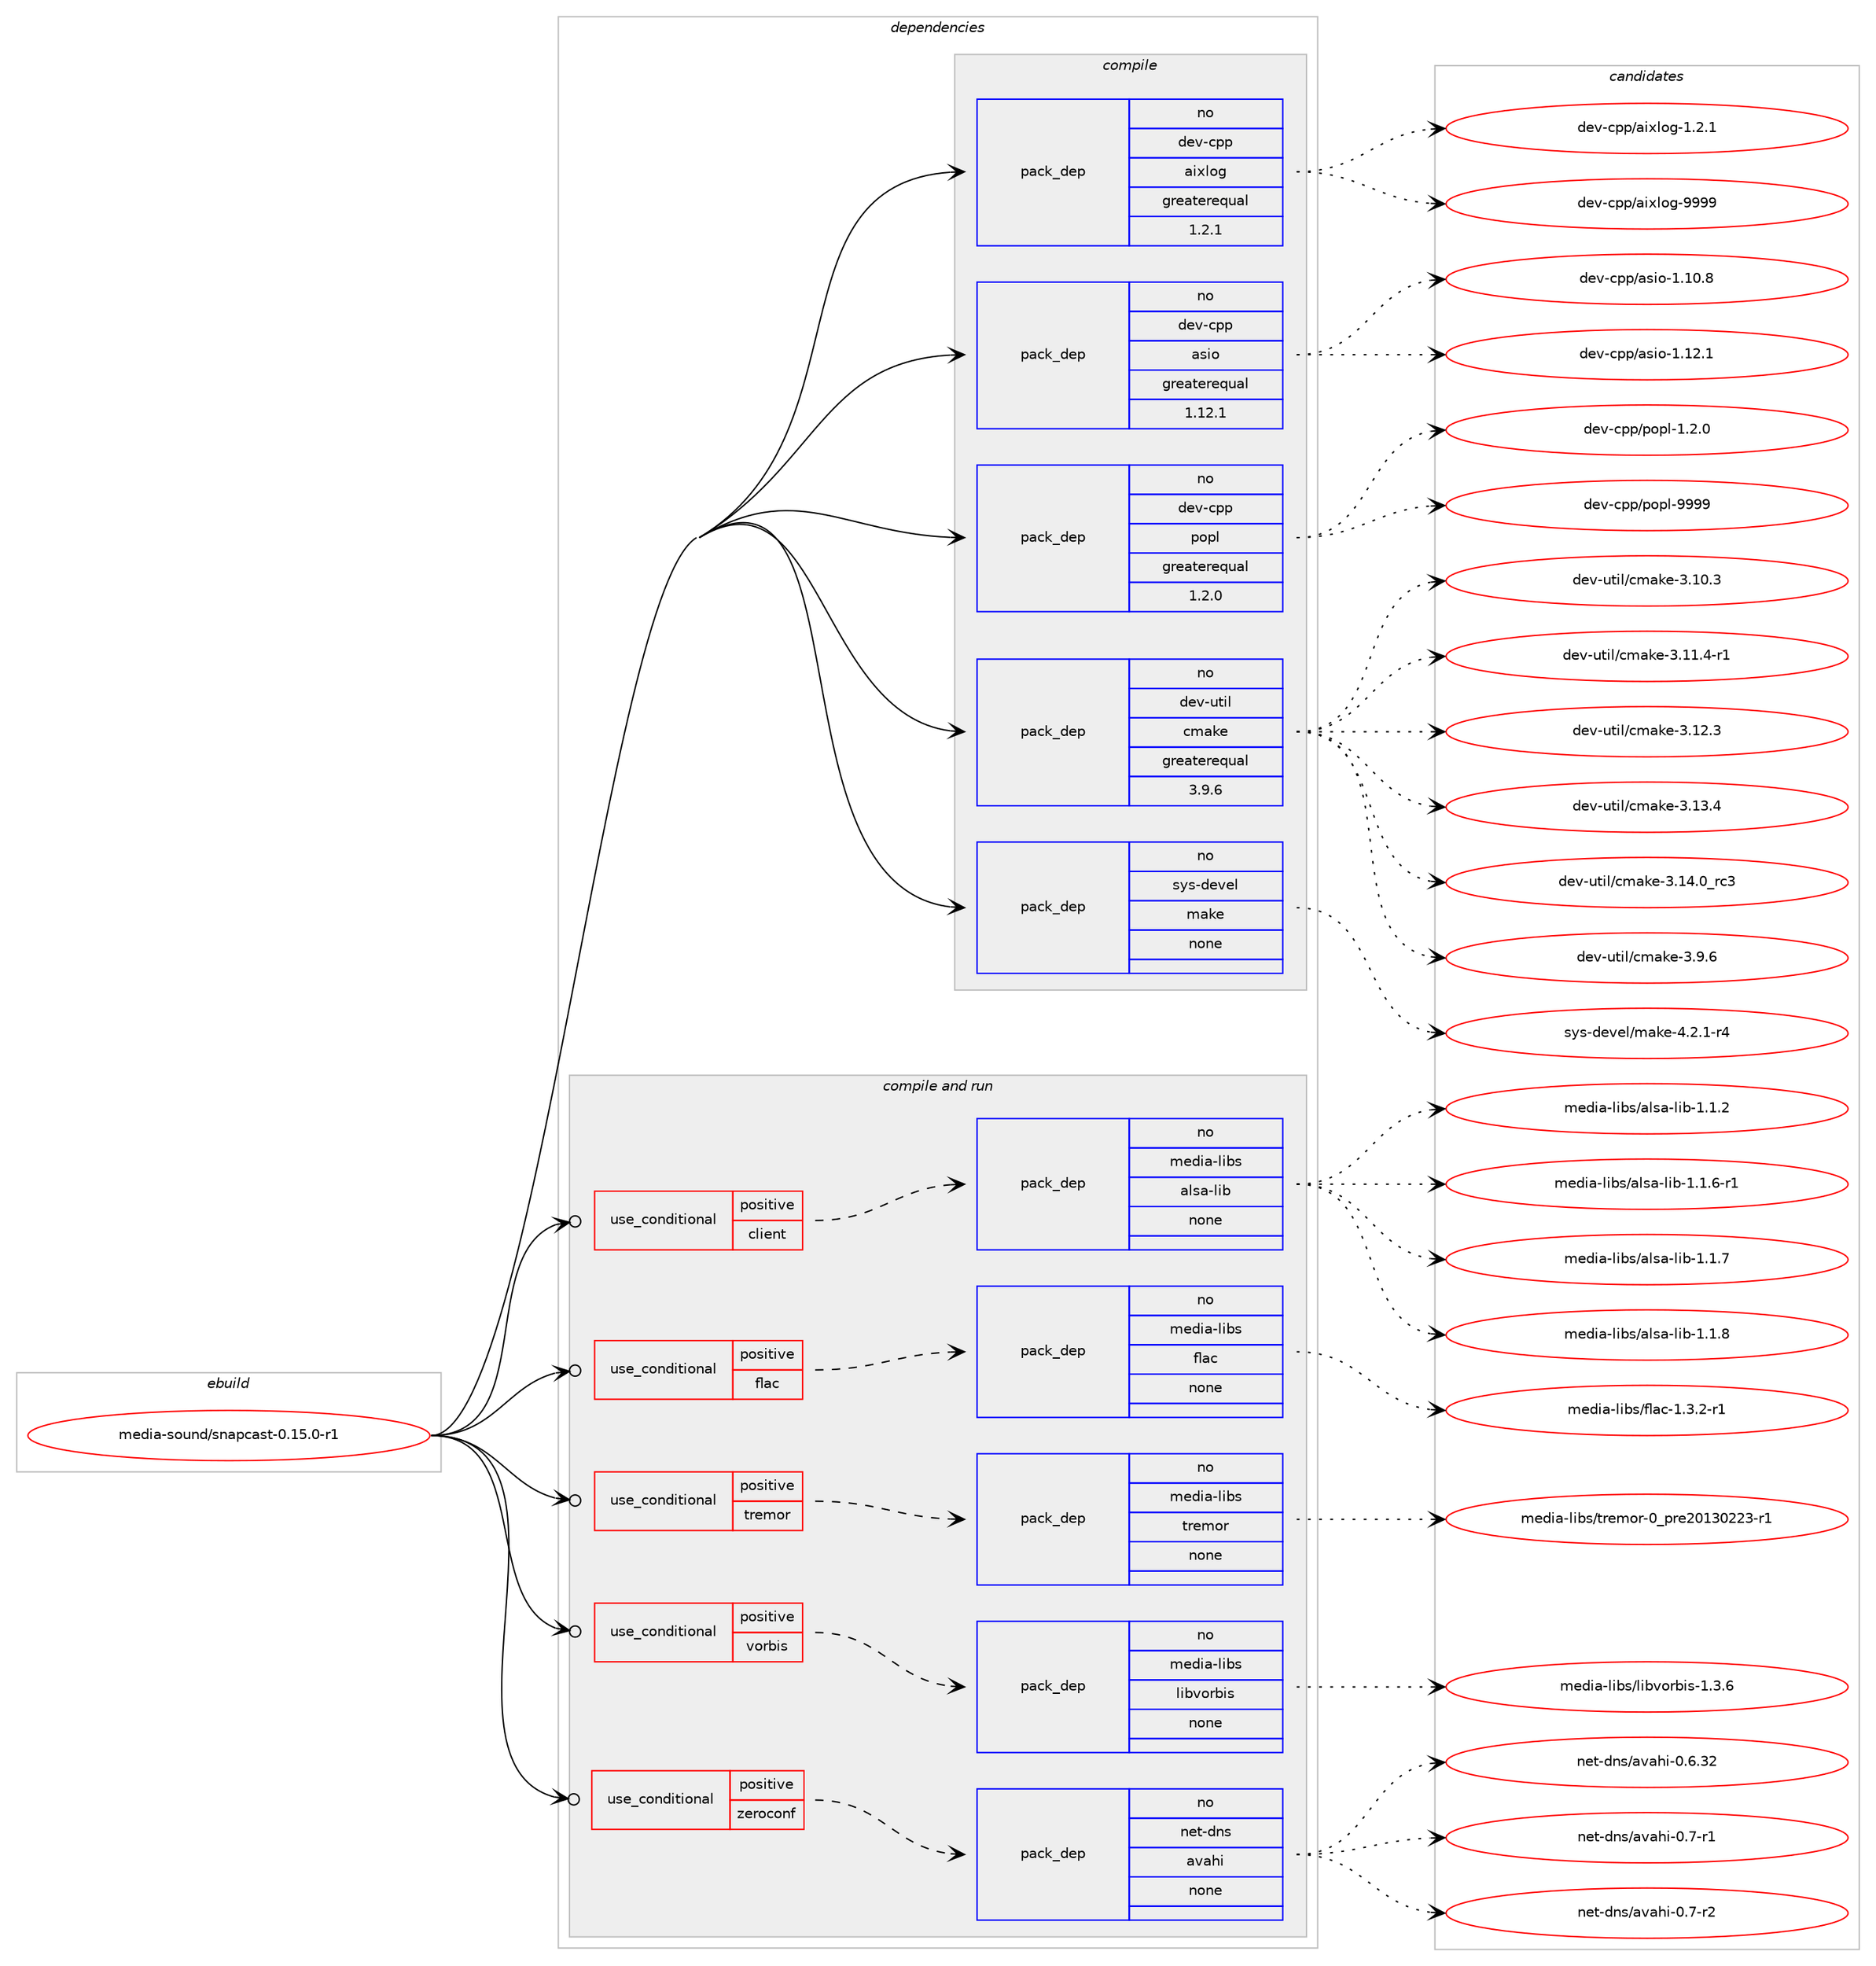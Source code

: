 digraph prolog {

# *************
# Graph options
# *************

newrank=true;
concentrate=true;
compound=true;
graph [rankdir=LR,fontname=Helvetica,fontsize=10,ranksep=1.5];#, ranksep=2.5, nodesep=0.2];
edge  [arrowhead=vee];
node  [fontname=Helvetica,fontsize=10];

# **********
# The ebuild
# **********

subgraph cluster_leftcol {
color=gray;
rank=same;
label=<<i>ebuild</i>>;
id [label="media-sound/snapcast-0.15.0-r1", color=red, width=4, href="../media-sound/snapcast-0.15.0-r1.svg"];
}

# ****************
# The dependencies
# ****************

subgraph cluster_midcol {
color=gray;
label=<<i>dependencies</i>>;
subgraph cluster_compile {
fillcolor="#eeeeee";
style=filled;
label=<<i>compile</i>>;
subgraph pack1165915 {
dependency1630436 [label=<<TABLE BORDER="0" CELLBORDER="1" CELLSPACING="0" CELLPADDING="4" WIDTH="220"><TR><TD ROWSPAN="6" CELLPADDING="30">pack_dep</TD></TR><TR><TD WIDTH="110">no</TD></TR><TR><TD>dev-cpp</TD></TR><TR><TD>aixlog</TD></TR><TR><TD>greaterequal</TD></TR><TR><TD>1.2.1</TD></TR></TABLE>>, shape=none, color=blue];
}
id:e -> dependency1630436:w [weight=20,style="solid",arrowhead="vee"];
subgraph pack1165916 {
dependency1630437 [label=<<TABLE BORDER="0" CELLBORDER="1" CELLSPACING="0" CELLPADDING="4" WIDTH="220"><TR><TD ROWSPAN="6" CELLPADDING="30">pack_dep</TD></TR><TR><TD WIDTH="110">no</TD></TR><TR><TD>dev-cpp</TD></TR><TR><TD>asio</TD></TR><TR><TD>greaterequal</TD></TR><TR><TD>1.12.1</TD></TR></TABLE>>, shape=none, color=blue];
}
id:e -> dependency1630437:w [weight=20,style="solid",arrowhead="vee"];
subgraph pack1165917 {
dependency1630438 [label=<<TABLE BORDER="0" CELLBORDER="1" CELLSPACING="0" CELLPADDING="4" WIDTH="220"><TR><TD ROWSPAN="6" CELLPADDING="30">pack_dep</TD></TR><TR><TD WIDTH="110">no</TD></TR><TR><TD>dev-cpp</TD></TR><TR><TD>popl</TD></TR><TR><TD>greaterequal</TD></TR><TR><TD>1.2.0</TD></TR></TABLE>>, shape=none, color=blue];
}
id:e -> dependency1630438:w [weight=20,style="solid",arrowhead="vee"];
subgraph pack1165918 {
dependency1630439 [label=<<TABLE BORDER="0" CELLBORDER="1" CELLSPACING="0" CELLPADDING="4" WIDTH="220"><TR><TD ROWSPAN="6" CELLPADDING="30">pack_dep</TD></TR><TR><TD WIDTH="110">no</TD></TR><TR><TD>dev-util</TD></TR><TR><TD>cmake</TD></TR><TR><TD>greaterequal</TD></TR><TR><TD>3.9.6</TD></TR></TABLE>>, shape=none, color=blue];
}
id:e -> dependency1630439:w [weight=20,style="solid",arrowhead="vee"];
subgraph pack1165919 {
dependency1630440 [label=<<TABLE BORDER="0" CELLBORDER="1" CELLSPACING="0" CELLPADDING="4" WIDTH="220"><TR><TD ROWSPAN="6" CELLPADDING="30">pack_dep</TD></TR><TR><TD WIDTH="110">no</TD></TR><TR><TD>sys-devel</TD></TR><TR><TD>make</TD></TR><TR><TD>none</TD></TR><TR><TD></TD></TR></TABLE>>, shape=none, color=blue];
}
id:e -> dependency1630440:w [weight=20,style="solid",arrowhead="vee"];
}
subgraph cluster_compileandrun {
fillcolor="#eeeeee";
style=filled;
label=<<i>compile and run</i>>;
subgraph cond438196 {
dependency1630441 [label=<<TABLE BORDER="0" CELLBORDER="1" CELLSPACING="0" CELLPADDING="4"><TR><TD ROWSPAN="3" CELLPADDING="10">use_conditional</TD></TR><TR><TD>positive</TD></TR><TR><TD>client</TD></TR></TABLE>>, shape=none, color=red];
subgraph pack1165920 {
dependency1630442 [label=<<TABLE BORDER="0" CELLBORDER="1" CELLSPACING="0" CELLPADDING="4" WIDTH="220"><TR><TD ROWSPAN="6" CELLPADDING="30">pack_dep</TD></TR><TR><TD WIDTH="110">no</TD></TR><TR><TD>media-libs</TD></TR><TR><TD>alsa-lib</TD></TR><TR><TD>none</TD></TR><TR><TD></TD></TR></TABLE>>, shape=none, color=blue];
}
dependency1630441:e -> dependency1630442:w [weight=20,style="dashed",arrowhead="vee"];
}
id:e -> dependency1630441:w [weight=20,style="solid",arrowhead="odotvee"];
subgraph cond438197 {
dependency1630443 [label=<<TABLE BORDER="0" CELLBORDER="1" CELLSPACING="0" CELLPADDING="4"><TR><TD ROWSPAN="3" CELLPADDING="10">use_conditional</TD></TR><TR><TD>positive</TD></TR><TR><TD>flac</TD></TR></TABLE>>, shape=none, color=red];
subgraph pack1165921 {
dependency1630444 [label=<<TABLE BORDER="0" CELLBORDER="1" CELLSPACING="0" CELLPADDING="4" WIDTH="220"><TR><TD ROWSPAN="6" CELLPADDING="30">pack_dep</TD></TR><TR><TD WIDTH="110">no</TD></TR><TR><TD>media-libs</TD></TR><TR><TD>flac</TD></TR><TR><TD>none</TD></TR><TR><TD></TD></TR></TABLE>>, shape=none, color=blue];
}
dependency1630443:e -> dependency1630444:w [weight=20,style="dashed",arrowhead="vee"];
}
id:e -> dependency1630443:w [weight=20,style="solid",arrowhead="odotvee"];
subgraph cond438198 {
dependency1630445 [label=<<TABLE BORDER="0" CELLBORDER="1" CELLSPACING="0" CELLPADDING="4"><TR><TD ROWSPAN="3" CELLPADDING="10">use_conditional</TD></TR><TR><TD>positive</TD></TR><TR><TD>tremor</TD></TR></TABLE>>, shape=none, color=red];
subgraph pack1165922 {
dependency1630446 [label=<<TABLE BORDER="0" CELLBORDER="1" CELLSPACING="0" CELLPADDING="4" WIDTH="220"><TR><TD ROWSPAN="6" CELLPADDING="30">pack_dep</TD></TR><TR><TD WIDTH="110">no</TD></TR><TR><TD>media-libs</TD></TR><TR><TD>tremor</TD></TR><TR><TD>none</TD></TR><TR><TD></TD></TR></TABLE>>, shape=none, color=blue];
}
dependency1630445:e -> dependency1630446:w [weight=20,style="dashed",arrowhead="vee"];
}
id:e -> dependency1630445:w [weight=20,style="solid",arrowhead="odotvee"];
subgraph cond438199 {
dependency1630447 [label=<<TABLE BORDER="0" CELLBORDER="1" CELLSPACING="0" CELLPADDING="4"><TR><TD ROWSPAN="3" CELLPADDING="10">use_conditional</TD></TR><TR><TD>positive</TD></TR><TR><TD>vorbis</TD></TR></TABLE>>, shape=none, color=red];
subgraph pack1165923 {
dependency1630448 [label=<<TABLE BORDER="0" CELLBORDER="1" CELLSPACING="0" CELLPADDING="4" WIDTH="220"><TR><TD ROWSPAN="6" CELLPADDING="30">pack_dep</TD></TR><TR><TD WIDTH="110">no</TD></TR><TR><TD>media-libs</TD></TR><TR><TD>libvorbis</TD></TR><TR><TD>none</TD></TR><TR><TD></TD></TR></TABLE>>, shape=none, color=blue];
}
dependency1630447:e -> dependency1630448:w [weight=20,style="dashed",arrowhead="vee"];
}
id:e -> dependency1630447:w [weight=20,style="solid",arrowhead="odotvee"];
subgraph cond438200 {
dependency1630449 [label=<<TABLE BORDER="0" CELLBORDER="1" CELLSPACING="0" CELLPADDING="4"><TR><TD ROWSPAN="3" CELLPADDING="10">use_conditional</TD></TR><TR><TD>positive</TD></TR><TR><TD>zeroconf</TD></TR></TABLE>>, shape=none, color=red];
subgraph pack1165924 {
dependency1630450 [label=<<TABLE BORDER="0" CELLBORDER="1" CELLSPACING="0" CELLPADDING="4" WIDTH="220"><TR><TD ROWSPAN="6" CELLPADDING="30">pack_dep</TD></TR><TR><TD WIDTH="110">no</TD></TR><TR><TD>net-dns</TD></TR><TR><TD>avahi</TD></TR><TR><TD>none</TD></TR><TR><TD></TD></TR></TABLE>>, shape=none, color=blue];
}
dependency1630449:e -> dependency1630450:w [weight=20,style="dashed",arrowhead="vee"];
}
id:e -> dependency1630449:w [weight=20,style="solid",arrowhead="odotvee"];
}
subgraph cluster_run {
fillcolor="#eeeeee";
style=filled;
label=<<i>run</i>>;
}
}

# **************
# The candidates
# **************

subgraph cluster_choices {
rank=same;
color=gray;
label=<<i>candidates</i>>;

subgraph choice1165915 {
color=black;
nodesep=1;
choice10010111845991121124797105120108111103454946504649 [label="dev-cpp/aixlog-1.2.1", color=red, width=4,href="../dev-cpp/aixlog-1.2.1.svg"];
choice100101118459911211247971051201081111034557575757 [label="dev-cpp/aixlog-9999", color=red, width=4,href="../dev-cpp/aixlog-9999.svg"];
dependency1630436:e -> choice10010111845991121124797105120108111103454946504649:w [style=dotted,weight="100"];
dependency1630436:e -> choice100101118459911211247971051201081111034557575757:w [style=dotted,weight="100"];
}
subgraph choice1165916 {
color=black;
nodesep=1;
choice1001011184599112112479711510511145494649484656 [label="dev-cpp/asio-1.10.8", color=red, width=4,href="../dev-cpp/asio-1.10.8.svg"];
choice1001011184599112112479711510511145494649504649 [label="dev-cpp/asio-1.12.1", color=red, width=4,href="../dev-cpp/asio-1.12.1.svg"];
dependency1630437:e -> choice1001011184599112112479711510511145494649484656:w [style=dotted,weight="100"];
dependency1630437:e -> choice1001011184599112112479711510511145494649504649:w [style=dotted,weight="100"];
}
subgraph choice1165917 {
color=black;
nodesep=1;
choice100101118459911211247112111112108454946504648 [label="dev-cpp/popl-1.2.0", color=red, width=4,href="../dev-cpp/popl-1.2.0.svg"];
choice1001011184599112112471121111121084557575757 [label="dev-cpp/popl-9999", color=red, width=4,href="../dev-cpp/popl-9999.svg"];
dependency1630438:e -> choice100101118459911211247112111112108454946504648:w [style=dotted,weight="100"];
dependency1630438:e -> choice1001011184599112112471121111121084557575757:w [style=dotted,weight="100"];
}
subgraph choice1165918 {
color=black;
nodesep=1;
choice1001011184511711610510847991099710710145514649484651 [label="dev-util/cmake-3.10.3", color=red, width=4,href="../dev-util/cmake-3.10.3.svg"];
choice10010111845117116105108479910997107101455146494946524511449 [label="dev-util/cmake-3.11.4-r1", color=red, width=4,href="../dev-util/cmake-3.11.4-r1.svg"];
choice1001011184511711610510847991099710710145514649504651 [label="dev-util/cmake-3.12.3", color=red, width=4,href="../dev-util/cmake-3.12.3.svg"];
choice1001011184511711610510847991099710710145514649514652 [label="dev-util/cmake-3.13.4", color=red, width=4,href="../dev-util/cmake-3.13.4.svg"];
choice1001011184511711610510847991099710710145514649524648951149951 [label="dev-util/cmake-3.14.0_rc3", color=red, width=4,href="../dev-util/cmake-3.14.0_rc3.svg"];
choice10010111845117116105108479910997107101455146574654 [label="dev-util/cmake-3.9.6", color=red, width=4,href="../dev-util/cmake-3.9.6.svg"];
dependency1630439:e -> choice1001011184511711610510847991099710710145514649484651:w [style=dotted,weight="100"];
dependency1630439:e -> choice10010111845117116105108479910997107101455146494946524511449:w [style=dotted,weight="100"];
dependency1630439:e -> choice1001011184511711610510847991099710710145514649504651:w [style=dotted,weight="100"];
dependency1630439:e -> choice1001011184511711610510847991099710710145514649514652:w [style=dotted,weight="100"];
dependency1630439:e -> choice1001011184511711610510847991099710710145514649524648951149951:w [style=dotted,weight="100"];
dependency1630439:e -> choice10010111845117116105108479910997107101455146574654:w [style=dotted,weight="100"];
}
subgraph choice1165919 {
color=black;
nodesep=1;
choice1151211154510010111810110847109971071014552465046494511452 [label="sys-devel/make-4.2.1-r4", color=red, width=4,href="../sys-devel/make-4.2.1-r4.svg"];
dependency1630440:e -> choice1151211154510010111810110847109971071014552465046494511452:w [style=dotted,weight="100"];
}
subgraph choice1165920 {
color=black;
nodesep=1;
choice1091011001059745108105981154797108115974510810598454946494650 [label="media-libs/alsa-lib-1.1.2", color=red, width=4,href="../media-libs/alsa-lib-1.1.2.svg"];
choice10910110010597451081059811547971081159745108105984549464946544511449 [label="media-libs/alsa-lib-1.1.6-r1", color=red, width=4,href="../media-libs/alsa-lib-1.1.6-r1.svg"];
choice1091011001059745108105981154797108115974510810598454946494655 [label="media-libs/alsa-lib-1.1.7", color=red, width=4,href="../media-libs/alsa-lib-1.1.7.svg"];
choice1091011001059745108105981154797108115974510810598454946494656 [label="media-libs/alsa-lib-1.1.8", color=red, width=4,href="../media-libs/alsa-lib-1.1.8.svg"];
dependency1630442:e -> choice1091011001059745108105981154797108115974510810598454946494650:w [style=dotted,weight="100"];
dependency1630442:e -> choice10910110010597451081059811547971081159745108105984549464946544511449:w [style=dotted,weight="100"];
dependency1630442:e -> choice1091011001059745108105981154797108115974510810598454946494655:w [style=dotted,weight="100"];
dependency1630442:e -> choice1091011001059745108105981154797108115974510810598454946494656:w [style=dotted,weight="100"];
}
subgraph choice1165921 {
color=black;
nodesep=1;
choice1091011001059745108105981154710210897994549465146504511449 [label="media-libs/flac-1.3.2-r1", color=red, width=4,href="../media-libs/flac-1.3.2-r1.svg"];
dependency1630444:e -> choice1091011001059745108105981154710210897994549465146504511449:w [style=dotted,weight="100"];
}
subgraph choice1165922 {
color=black;
nodesep=1;
choice1091011001059745108105981154711611410110911111445489511211410150484951485050514511449 [label="media-libs/tremor-0_pre20130223-r1", color=red, width=4,href="../media-libs/tremor-0_pre20130223-r1.svg"];
dependency1630446:e -> choice1091011001059745108105981154711611410110911111445489511211410150484951485050514511449:w [style=dotted,weight="100"];
}
subgraph choice1165923 {
color=black;
nodesep=1;
choice109101100105974510810598115471081059811811111498105115454946514654 [label="media-libs/libvorbis-1.3.6", color=red, width=4,href="../media-libs/libvorbis-1.3.6.svg"];
dependency1630448:e -> choice109101100105974510810598115471081059811811111498105115454946514654:w [style=dotted,weight="100"];
}
subgraph choice1165924 {
color=black;
nodesep=1;
choice1101011164510011011547971189710410545484654465150 [label="net-dns/avahi-0.6.32", color=red, width=4,href="../net-dns/avahi-0.6.32.svg"];
choice11010111645100110115479711897104105454846554511449 [label="net-dns/avahi-0.7-r1", color=red, width=4,href="../net-dns/avahi-0.7-r1.svg"];
choice11010111645100110115479711897104105454846554511450 [label="net-dns/avahi-0.7-r2", color=red, width=4,href="../net-dns/avahi-0.7-r2.svg"];
dependency1630450:e -> choice1101011164510011011547971189710410545484654465150:w [style=dotted,weight="100"];
dependency1630450:e -> choice11010111645100110115479711897104105454846554511449:w [style=dotted,weight="100"];
dependency1630450:e -> choice11010111645100110115479711897104105454846554511450:w [style=dotted,weight="100"];
}
}

}
